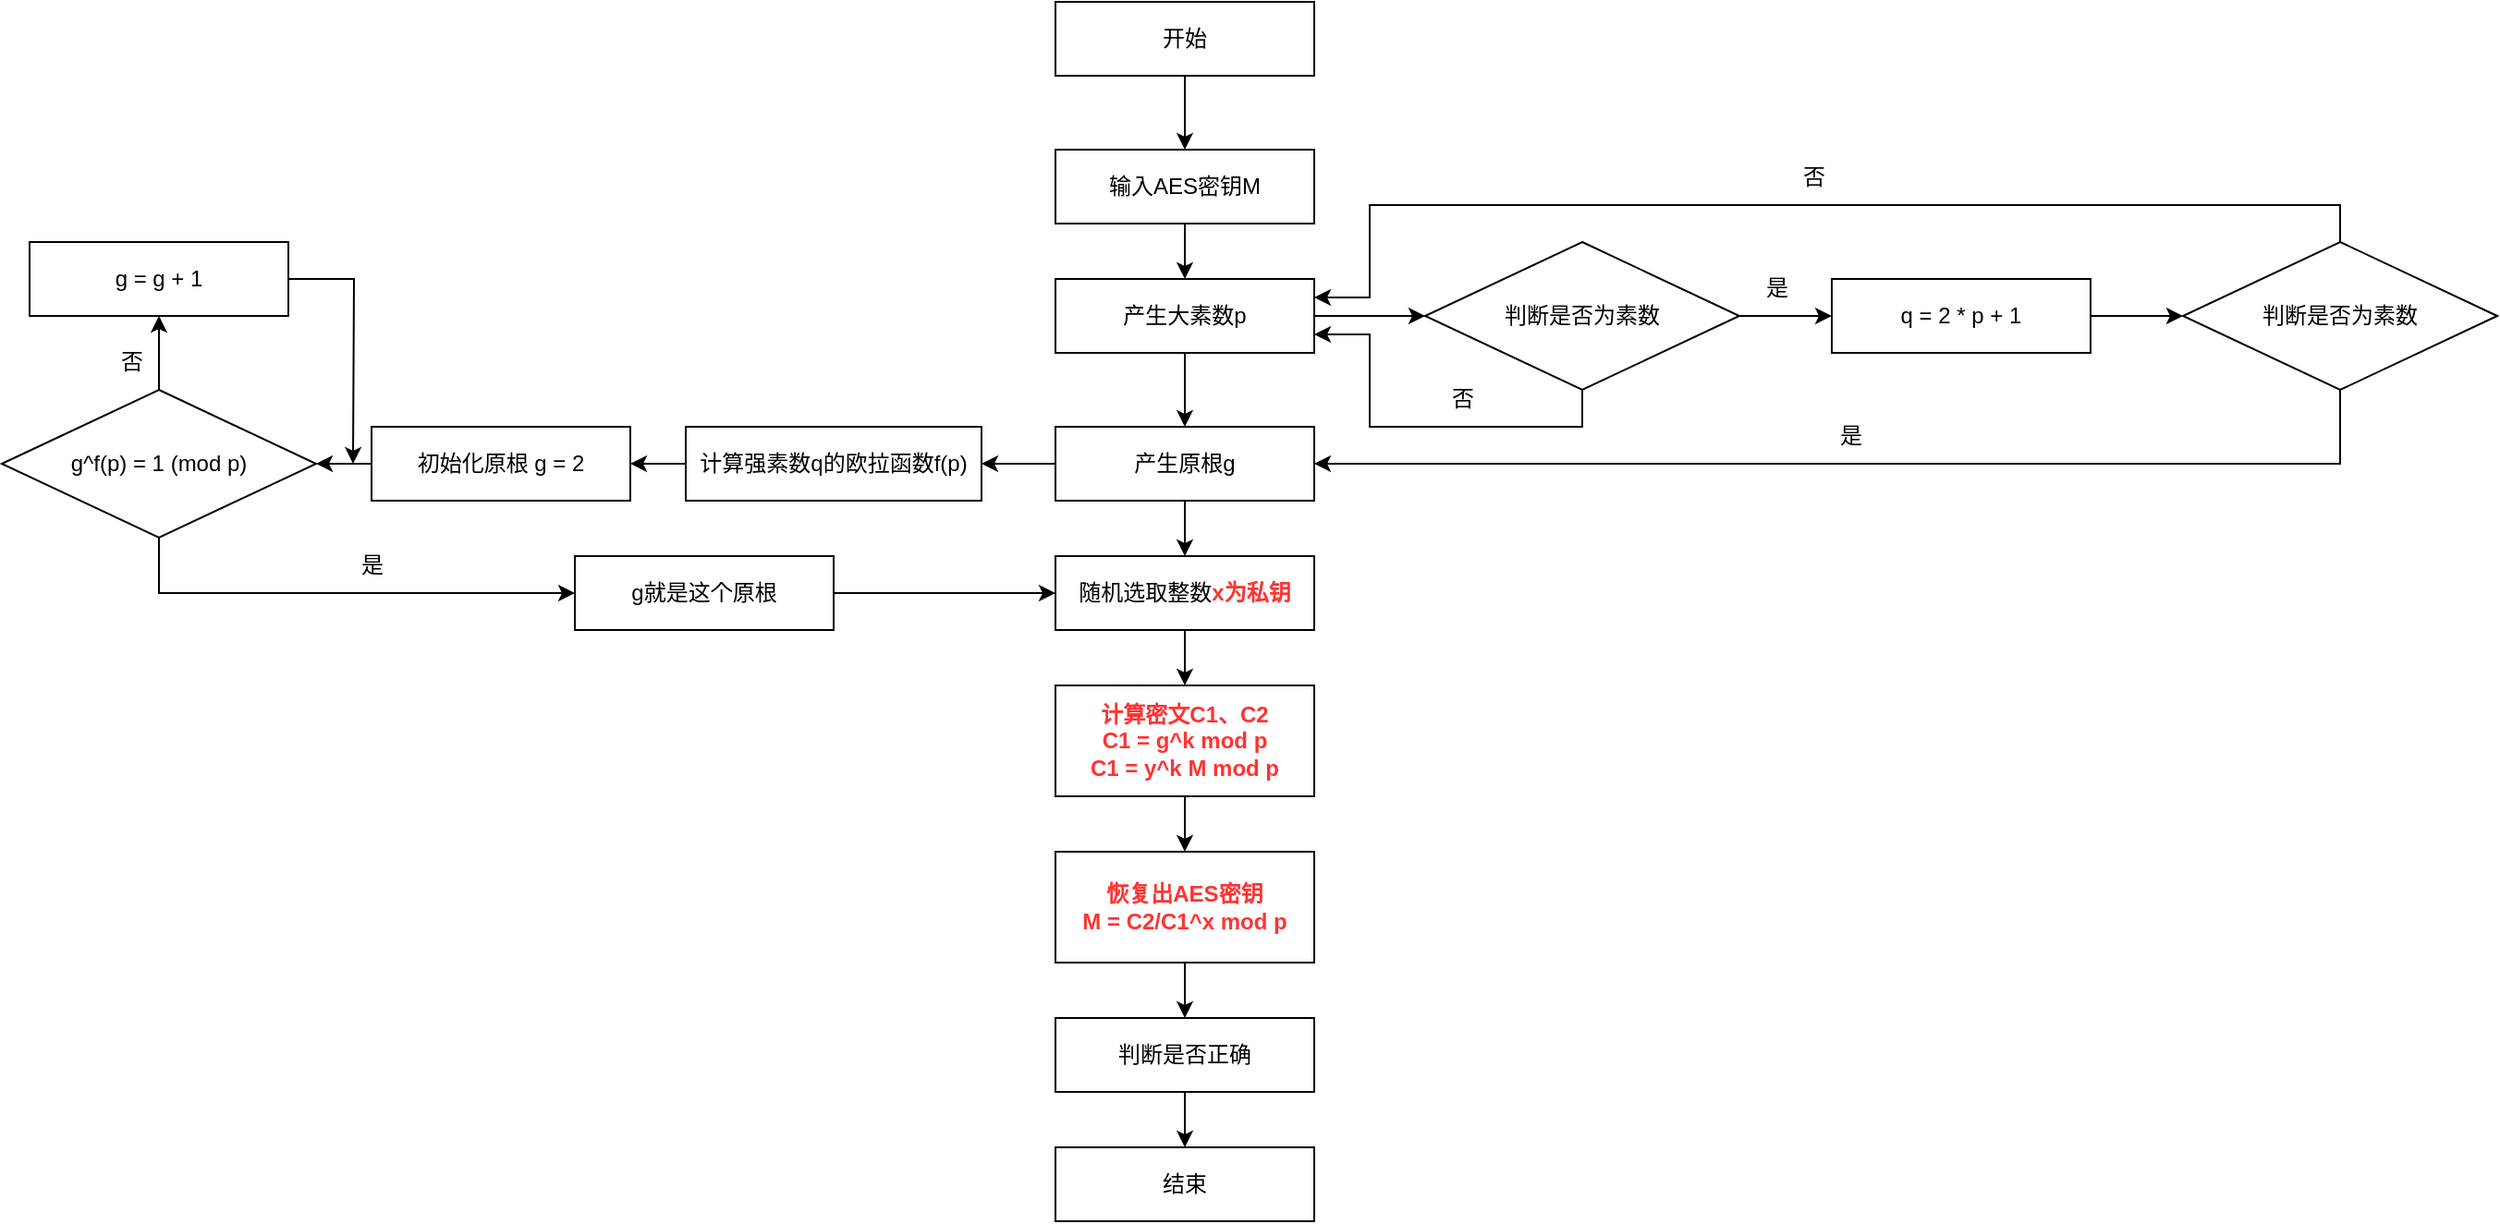 <mxfile version="24.2.5" type="github">
  <diagram name="第 1 页" id="PnaPAZnkGxvQ3sKcBmyf">
    <mxGraphModel dx="1973" dy="1740" grid="1" gridSize="10" guides="1" tooltips="1" connect="1" arrows="1" fold="1" page="1" pageScale="1" pageWidth="827" pageHeight="1169" math="0" shadow="0">
      <root>
        <mxCell id="0" />
        <mxCell id="1" parent="0" />
        <mxCell id="P9a2Z2qT7diyGfMxn8Dv-21" style="edgeStyle=orthogonalEdgeStyle;rounded=0;orthogonalLoop=1;jettySize=auto;html=1;exitX=0.5;exitY=1;exitDx=0;exitDy=0;entryX=0.5;entryY=0;entryDx=0;entryDy=0;" edge="1" parent="1" source="P9a2Z2qT7diyGfMxn8Dv-1" target="P9a2Z2qT7diyGfMxn8Dv-4">
          <mxGeometry relative="1" as="geometry" />
        </mxCell>
        <mxCell id="P9a2Z2qT7diyGfMxn8Dv-1" value="输入AES密钥M" style="rounded=0;whiteSpace=wrap;html=1;" vertex="1" parent="1">
          <mxGeometry x="280" y="50" width="140" height="40" as="geometry" />
        </mxCell>
        <mxCell id="P9a2Z2qT7diyGfMxn8Dv-26" style="edgeStyle=orthogonalEdgeStyle;rounded=0;orthogonalLoop=1;jettySize=auto;html=1;exitX=0.5;exitY=1;exitDx=0;exitDy=0;entryX=0.5;entryY=0;entryDx=0;entryDy=0;" edge="1" parent="1" source="P9a2Z2qT7diyGfMxn8Dv-3" target="P9a2Z2qT7diyGfMxn8Dv-8">
          <mxGeometry relative="1" as="geometry" />
        </mxCell>
        <mxCell id="P9a2Z2qT7diyGfMxn8Dv-3" value="&lt;b&gt;&lt;font color=&quot;#ff3333&quot;&gt;恢复出AES密钥&lt;/font&gt;&lt;/b&gt;&lt;div&gt;&lt;b&gt;&lt;font color=&quot;#ff3333&quot;&gt;M = C2/C1^x mod p&lt;/font&gt;&lt;/b&gt;&lt;/div&gt;" style="rounded=0;whiteSpace=wrap;html=1;" vertex="1" parent="1">
          <mxGeometry x="280" y="430" width="140" height="60" as="geometry" />
        </mxCell>
        <mxCell id="P9a2Z2qT7diyGfMxn8Dv-22" style="edgeStyle=orthogonalEdgeStyle;rounded=0;orthogonalLoop=1;jettySize=auto;html=1;exitX=0.5;exitY=1;exitDx=0;exitDy=0;entryX=0.5;entryY=0;entryDx=0;entryDy=0;" edge="1" parent="1" source="P9a2Z2qT7diyGfMxn8Dv-4" target="P9a2Z2qT7diyGfMxn8Dv-5">
          <mxGeometry relative="1" as="geometry" />
        </mxCell>
        <mxCell id="P9a2Z2qT7diyGfMxn8Dv-29" style="edgeStyle=orthogonalEdgeStyle;rounded=0;orthogonalLoop=1;jettySize=auto;html=1;exitX=1;exitY=0.5;exitDx=0;exitDy=0;entryX=0;entryY=0.5;entryDx=0;entryDy=0;" edge="1" parent="1" source="P9a2Z2qT7diyGfMxn8Dv-4" target="P9a2Z2qT7diyGfMxn8Dv-11">
          <mxGeometry relative="1" as="geometry" />
        </mxCell>
        <mxCell id="P9a2Z2qT7diyGfMxn8Dv-4" value="产生大素数p" style="rounded=0;whiteSpace=wrap;html=1;" vertex="1" parent="1">
          <mxGeometry x="280" y="120" width="140" height="40" as="geometry" />
        </mxCell>
        <mxCell id="P9a2Z2qT7diyGfMxn8Dv-23" style="edgeStyle=orthogonalEdgeStyle;rounded=0;orthogonalLoop=1;jettySize=auto;html=1;exitX=0.5;exitY=1;exitDx=0;exitDy=0;entryX=0.5;entryY=0;entryDx=0;entryDy=0;" edge="1" parent="1" source="P9a2Z2qT7diyGfMxn8Dv-5" target="P9a2Z2qT7diyGfMxn8Dv-6">
          <mxGeometry relative="1" as="geometry" />
        </mxCell>
        <mxCell id="P9a2Z2qT7diyGfMxn8Dv-38" style="edgeStyle=orthogonalEdgeStyle;rounded=0;orthogonalLoop=1;jettySize=auto;html=1;exitX=0;exitY=0.5;exitDx=0;exitDy=0;entryX=1;entryY=0.5;entryDx=0;entryDy=0;" edge="1" parent="1" source="P9a2Z2qT7diyGfMxn8Dv-5" target="P9a2Z2qT7diyGfMxn8Dv-15">
          <mxGeometry relative="1" as="geometry" />
        </mxCell>
        <mxCell id="P9a2Z2qT7diyGfMxn8Dv-5" value="产生原根g" style="rounded=0;whiteSpace=wrap;html=1;" vertex="1" parent="1">
          <mxGeometry x="280" y="200" width="140" height="40" as="geometry" />
        </mxCell>
        <mxCell id="P9a2Z2qT7diyGfMxn8Dv-24" style="edgeStyle=orthogonalEdgeStyle;rounded=0;orthogonalLoop=1;jettySize=auto;html=1;exitX=0.5;exitY=1;exitDx=0;exitDy=0;entryX=0.5;entryY=0;entryDx=0;entryDy=0;" edge="1" parent="1" source="P9a2Z2qT7diyGfMxn8Dv-6" target="P9a2Z2qT7diyGfMxn8Dv-7">
          <mxGeometry relative="1" as="geometry" />
        </mxCell>
        <mxCell id="P9a2Z2qT7diyGfMxn8Dv-6" value="随机选取整数&lt;b&gt;&lt;font color=&quot;#ff3333&quot;&gt;x为私钥&lt;/font&gt;&lt;/b&gt;" style="rounded=0;whiteSpace=wrap;html=1;" vertex="1" parent="1">
          <mxGeometry x="280" y="270" width="140" height="40" as="geometry" />
        </mxCell>
        <mxCell id="P9a2Z2qT7diyGfMxn8Dv-25" style="edgeStyle=orthogonalEdgeStyle;rounded=0;orthogonalLoop=1;jettySize=auto;html=1;exitX=0.5;exitY=1;exitDx=0;exitDy=0;entryX=0.5;entryY=0;entryDx=0;entryDy=0;" edge="1" parent="1" source="P9a2Z2qT7diyGfMxn8Dv-7" target="P9a2Z2qT7diyGfMxn8Dv-3">
          <mxGeometry relative="1" as="geometry" />
        </mxCell>
        <mxCell id="P9a2Z2qT7diyGfMxn8Dv-7" value="&lt;b&gt;&lt;font color=&quot;#ff3333&quot;&gt;计算密文C1、C2&lt;/font&gt;&lt;/b&gt;&lt;div&gt;&lt;b&gt;&lt;font color=&quot;#ff3333&quot;&gt;C1 = g^k mod p&lt;/font&gt;&lt;/b&gt;&lt;/div&gt;&lt;div&gt;&lt;b&gt;&lt;font color=&quot;#ff3333&quot;&gt;C1 = y^k M mod p&lt;/font&gt;&lt;/b&gt;&lt;/div&gt;" style="rounded=0;whiteSpace=wrap;html=1;" vertex="1" parent="1">
          <mxGeometry x="280" y="340" width="140" height="60" as="geometry" />
        </mxCell>
        <mxCell id="P9a2Z2qT7diyGfMxn8Dv-27" style="edgeStyle=orthogonalEdgeStyle;rounded=0;orthogonalLoop=1;jettySize=auto;html=1;exitX=0.5;exitY=1;exitDx=0;exitDy=0;entryX=0.5;entryY=0;entryDx=0;entryDy=0;" edge="1" parent="1" source="P9a2Z2qT7diyGfMxn8Dv-8" target="P9a2Z2qT7diyGfMxn8Dv-10">
          <mxGeometry relative="1" as="geometry" />
        </mxCell>
        <mxCell id="P9a2Z2qT7diyGfMxn8Dv-8" value="判断是否正确" style="rounded=0;whiteSpace=wrap;html=1;" vertex="1" parent="1">
          <mxGeometry x="280" y="520" width="140" height="40" as="geometry" />
        </mxCell>
        <mxCell id="P9a2Z2qT7diyGfMxn8Dv-20" style="edgeStyle=orthogonalEdgeStyle;rounded=0;orthogonalLoop=1;jettySize=auto;html=1;exitX=0.5;exitY=1;exitDx=0;exitDy=0;entryX=0.5;entryY=0;entryDx=0;entryDy=0;" edge="1" parent="1" source="P9a2Z2qT7diyGfMxn8Dv-9" target="P9a2Z2qT7diyGfMxn8Dv-1">
          <mxGeometry relative="1" as="geometry" />
        </mxCell>
        <mxCell id="P9a2Z2qT7diyGfMxn8Dv-9" value="开始" style="rounded=0;whiteSpace=wrap;html=1;" vertex="1" parent="1">
          <mxGeometry x="280" y="-30" width="140" height="40" as="geometry" />
        </mxCell>
        <mxCell id="P9a2Z2qT7diyGfMxn8Dv-10" value="结束" style="rounded=0;whiteSpace=wrap;html=1;" vertex="1" parent="1">
          <mxGeometry x="280" y="590" width="140" height="40" as="geometry" />
        </mxCell>
        <mxCell id="P9a2Z2qT7diyGfMxn8Dv-31" style="edgeStyle=orthogonalEdgeStyle;rounded=0;orthogonalLoop=1;jettySize=auto;html=1;exitX=1;exitY=0.5;exitDx=0;exitDy=0;entryX=0;entryY=0.5;entryDx=0;entryDy=0;" edge="1" parent="1" source="P9a2Z2qT7diyGfMxn8Dv-11" target="P9a2Z2qT7diyGfMxn8Dv-13">
          <mxGeometry relative="1" as="geometry" />
        </mxCell>
        <mxCell id="P9a2Z2qT7diyGfMxn8Dv-36" style="edgeStyle=orthogonalEdgeStyle;rounded=0;orthogonalLoop=1;jettySize=auto;html=1;exitX=0.5;exitY=1;exitDx=0;exitDy=0;entryX=1;entryY=0.75;entryDx=0;entryDy=0;" edge="1" parent="1" source="P9a2Z2qT7diyGfMxn8Dv-11" target="P9a2Z2qT7diyGfMxn8Dv-4">
          <mxGeometry relative="1" as="geometry" />
        </mxCell>
        <mxCell id="P9a2Z2qT7diyGfMxn8Dv-11" value="判断是否为素数" style="rhombus;whiteSpace=wrap;html=1;" vertex="1" parent="1">
          <mxGeometry x="480" y="100" width="170" height="80" as="geometry" />
        </mxCell>
        <mxCell id="P9a2Z2qT7diyGfMxn8Dv-35" style="edgeStyle=orthogonalEdgeStyle;rounded=0;orthogonalLoop=1;jettySize=auto;html=1;exitX=0.5;exitY=0;exitDx=0;exitDy=0;entryX=1;entryY=0.25;entryDx=0;entryDy=0;" edge="1" parent="1" source="P9a2Z2qT7diyGfMxn8Dv-12" target="P9a2Z2qT7diyGfMxn8Dv-4">
          <mxGeometry relative="1" as="geometry">
            <Array as="points">
              <mxPoint x="975" y="80" />
              <mxPoint x="450" y="80" />
              <mxPoint x="450" y="130" />
            </Array>
          </mxGeometry>
        </mxCell>
        <mxCell id="P9a2Z2qT7diyGfMxn8Dv-37" style="edgeStyle=orthogonalEdgeStyle;rounded=0;orthogonalLoop=1;jettySize=auto;html=1;entryX=1;entryY=0.5;entryDx=0;entryDy=0;" edge="1" parent="1" source="P9a2Z2qT7diyGfMxn8Dv-12" target="P9a2Z2qT7diyGfMxn8Dv-5">
          <mxGeometry relative="1" as="geometry">
            <Array as="points">
              <mxPoint x="975" y="220" />
            </Array>
          </mxGeometry>
        </mxCell>
        <mxCell id="P9a2Z2qT7diyGfMxn8Dv-12" value="判断是否为素数" style="rhombus;whiteSpace=wrap;html=1;" vertex="1" parent="1">
          <mxGeometry x="890" y="100" width="170" height="80" as="geometry" />
        </mxCell>
        <mxCell id="P9a2Z2qT7diyGfMxn8Dv-32" style="edgeStyle=orthogonalEdgeStyle;rounded=0;orthogonalLoop=1;jettySize=auto;html=1;exitX=1;exitY=0.5;exitDx=0;exitDy=0;entryX=0;entryY=0.5;entryDx=0;entryDy=0;" edge="1" parent="1" source="P9a2Z2qT7diyGfMxn8Dv-13" target="P9a2Z2qT7diyGfMxn8Dv-12">
          <mxGeometry relative="1" as="geometry" />
        </mxCell>
        <mxCell id="P9a2Z2qT7diyGfMxn8Dv-13" value="q = 2 * p + 1" style="rounded=0;whiteSpace=wrap;html=1;" vertex="1" parent="1">
          <mxGeometry x="700" y="120" width="140" height="40" as="geometry" />
        </mxCell>
        <mxCell id="P9a2Z2qT7diyGfMxn8Dv-39" style="edgeStyle=orthogonalEdgeStyle;rounded=0;orthogonalLoop=1;jettySize=auto;html=1;exitX=0;exitY=0.5;exitDx=0;exitDy=0;" edge="1" parent="1" source="P9a2Z2qT7diyGfMxn8Dv-15">
          <mxGeometry relative="1" as="geometry">
            <mxPoint x="50.0" y="219.333" as="targetPoint" />
          </mxGeometry>
        </mxCell>
        <mxCell id="P9a2Z2qT7diyGfMxn8Dv-15" value="计算强素数q的欧拉函数f(p)" style="rounded=0;whiteSpace=wrap;html=1;" vertex="1" parent="1">
          <mxGeometry x="80" y="200" width="160" height="40" as="geometry" />
        </mxCell>
        <mxCell id="P9a2Z2qT7diyGfMxn8Dv-45" style="edgeStyle=orthogonalEdgeStyle;rounded=0;orthogonalLoop=1;jettySize=auto;html=1;exitX=1;exitY=0.5;exitDx=0;exitDy=0;entryX=0;entryY=0.5;entryDx=0;entryDy=0;" edge="1" parent="1" source="P9a2Z2qT7diyGfMxn8Dv-16" target="P9a2Z2qT7diyGfMxn8Dv-6">
          <mxGeometry relative="1" as="geometry" />
        </mxCell>
        <mxCell id="P9a2Z2qT7diyGfMxn8Dv-16" value="g就是这个原根" style="rounded=0;whiteSpace=wrap;html=1;" vertex="1" parent="1">
          <mxGeometry x="20" y="270" width="140" height="40" as="geometry" />
        </mxCell>
        <mxCell id="P9a2Z2qT7diyGfMxn8Dv-41" style="edgeStyle=orthogonalEdgeStyle;rounded=0;orthogonalLoop=1;jettySize=auto;html=1;exitX=0.5;exitY=0;exitDx=0;exitDy=0;entryX=0.5;entryY=1;entryDx=0;entryDy=0;" edge="1" parent="1" source="P9a2Z2qT7diyGfMxn8Dv-17" target="P9a2Z2qT7diyGfMxn8Dv-19">
          <mxGeometry relative="1" as="geometry" />
        </mxCell>
        <mxCell id="P9a2Z2qT7diyGfMxn8Dv-43" style="edgeStyle=orthogonalEdgeStyle;rounded=0;orthogonalLoop=1;jettySize=auto;html=1;exitX=0.5;exitY=1;exitDx=0;exitDy=0;entryX=0;entryY=0.5;entryDx=0;entryDy=0;" edge="1" parent="1" source="P9a2Z2qT7diyGfMxn8Dv-17" target="P9a2Z2qT7diyGfMxn8Dv-16">
          <mxGeometry relative="1" as="geometry" />
        </mxCell>
        <mxCell id="P9a2Z2qT7diyGfMxn8Dv-17" value="g^f(p) = 1 (mod p)" style="rhombus;whiteSpace=wrap;html=1;" vertex="1" parent="1">
          <mxGeometry x="-290" y="180" width="170" height="80" as="geometry" />
        </mxCell>
        <mxCell id="P9a2Z2qT7diyGfMxn8Dv-40" style="edgeStyle=orthogonalEdgeStyle;rounded=0;orthogonalLoop=1;jettySize=auto;html=1;exitX=0;exitY=0.5;exitDx=0;exitDy=0;entryX=1;entryY=0.5;entryDx=0;entryDy=0;" edge="1" parent="1" source="P9a2Z2qT7diyGfMxn8Dv-18" target="P9a2Z2qT7diyGfMxn8Dv-17">
          <mxGeometry relative="1" as="geometry" />
        </mxCell>
        <mxCell id="P9a2Z2qT7diyGfMxn8Dv-18" value="初始化原根 g = 2" style="rounded=0;whiteSpace=wrap;html=1;" vertex="1" parent="1">
          <mxGeometry x="-90" y="200" width="140" height="40" as="geometry" />
        </mxCell>
        <mxCell id="P9a2Z2qT7diyGfMxn8Dv-42" style="edgeStyle=orthogonalEdgeStyle;rounded=0;orthogonalLoop=1;jettySize=auto;html=1;exitX=1;exitY=0.5;exitDx=0;exitDy=0;" edge="1" parent="1" source="P9a2Z2qT7diyGfMxn8Dv-19">
          <mxGeometry relative="1" as="geometry">
            <mxPoint x="-100" y="220" as="targetPoint" />
          </mxGeometry>
        </mxCell>
        <mxCell id="P9a2Z2qT7diyGfMxn8Dv-19" value="g = g + 1" style="rounded=0;whiteSpace=wrap;html=1;" vertex="1" parent="1">
          <mxGeometry x="-275" y="100" width="140" height="40" as="geometry" />
        </mxCell>
        <mxCell id="P9a2Z2qT7diyGfMxn8Dv-46" value="是" style="text;html=1;align=center;verticalAlign=middle;resizable=0;points=[];autosize=1;strokeColor=none;fillColor=none;" vertex="1" parent="1">
          <mxGeometry x="650" y="110" width="40" height="30" as="geometry" />
        </mxCell>
        <mxCell id="P9a2Z2qT7diyGfMxn8Dv-47" value="是" style="text;html=1;align=center;verticalAlign=middle;resizable=0;points=[];autosize=1;strokeColor=none;fillColor=none;" vertex="1" parent="1">
          <mxGeometry x="690" y="190" width="40" height="30" as="geometry" />
        </mxCell>
        <mxCell id="P9a2Z2qT7diyGfMxn8Dv-48" value="否" style="text;html=1;align=center;verticalAlign=middle;resizable=0;points=[];autosize=1;strokeColor=none;fillColor=none;" vertex="1" parent="1">
          <mxGeometry x="670" y="50" width="40" height="30" as="geometry" />
        </mxCell>
        <mxCell id="P9a2Z2qT7diyGfMxn8Dv-50" value="否" style="text;html=1;align=center;verticalAlign=middle;resizable=0;points=[];autosize=1;strokeColor=none;fillColor=none;" vertex="1" parent="1">
          <mxGeometry x="480" y="170" width="40" height="30" as="geometry" />
        </mxCell>
        <mxCell id="P9a2Z2qT7diyGfMxn8Dv-51" value="否" style="text;html=1;align=center;verticalAlign=middle;resizable=0;points=[];autosize=1;strokeColor=none;fillColor=none;" vertex="1" parent="1">
          <mxGeometry x="-240" y="150" width="40" height="30" as="geometry" />
        </mxCell>
        <mxCell id="P9a2Z2qT7diyGfMxn8Dv-52" value="是" style="text;html=1;align=center;verticalAlign=middle;resizable=0;points=[];autosize=1;strokeColor=none;fillColor=none;" vertex="1" parent="1">
          <mxGeometry x="-110" y="260" width="40" height="30" as="geometry" />
        </mxCell>
      </root>
    </mxGraphModel>
  </diagram>
</mxfile>
